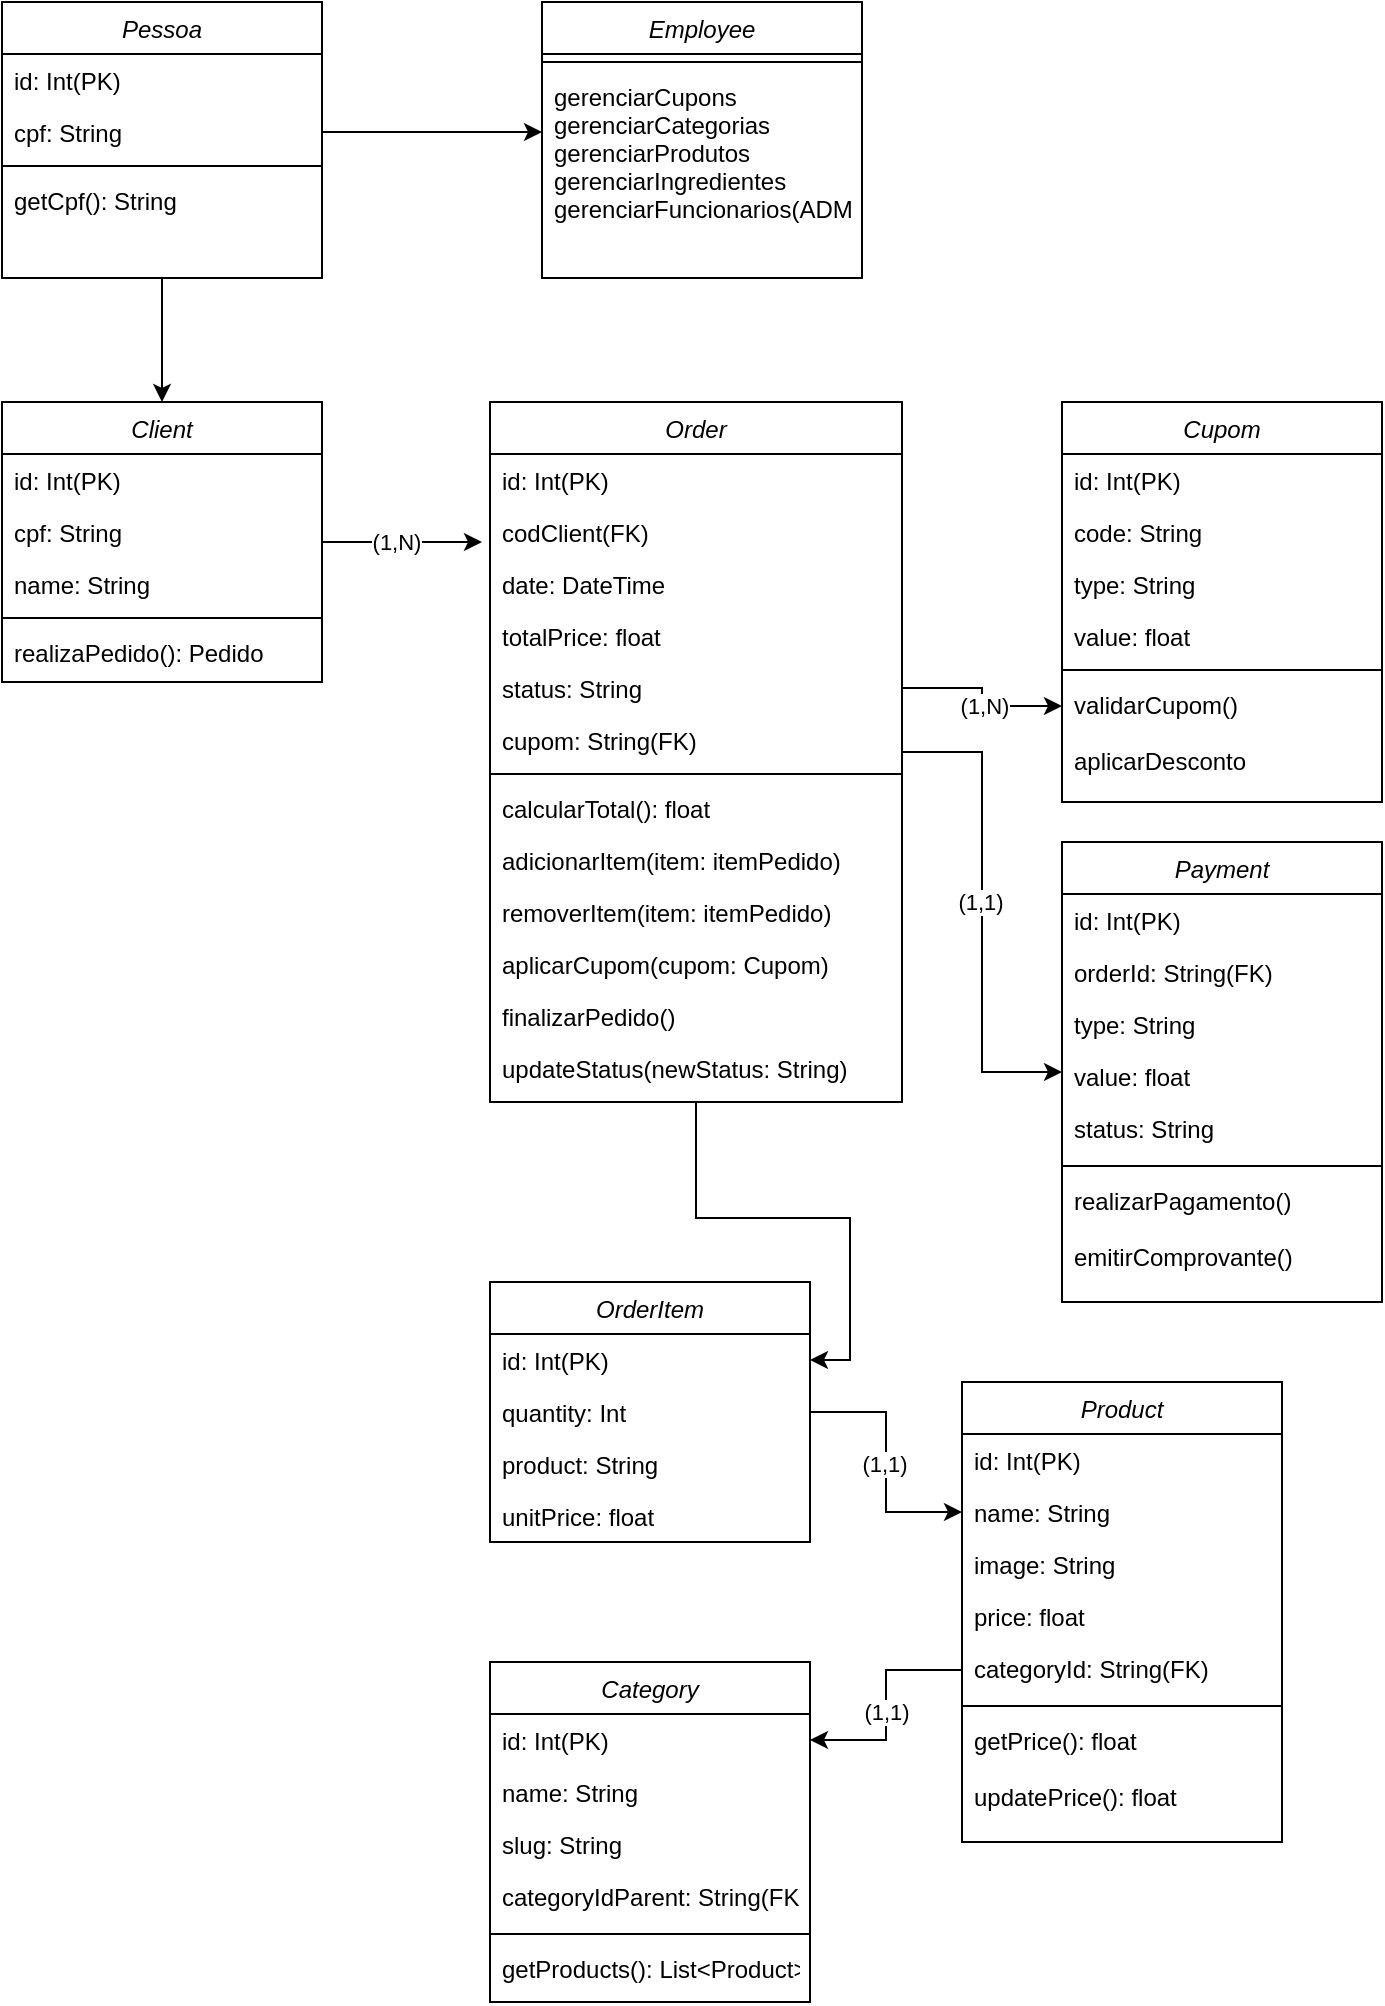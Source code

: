 <mxfile version="28.0.4">
  <diagram id="C5RBs43oDa-KdzZeNtuy" name="Page-1">
    <mxGraphModel dx="1662" dy="968" grid="1" gridSize="10" guides="1" tooltips="1" connect="1" arrows="1" fold="1" page="1" pageScale="1" pageWidth="827" pageHeight="1169" math="0" shadow="0">
      <root>
        <mxCell id="WIyWlLk6GJQsqaUBKTNV-0" />
        <mxCell id="WIyWlLk6GJQsqaUBKTNV-1" parent="WIyWlLk6GJQsqaUBKTNV-0" />
        <mxCell id="a-cDAKakTqt-PYferiYx-20" value="" style="edgeStyle=orthogonalEdgeStyle;rounded=0;orthogonalLoop=1;jettySize=auto;html=1;" edge="1" parent="WIyWlLk6GJQsqaUBKTNV-1" source="zkfFHV4jXpPFQw0GAbJ--0" target="a-cDAKakTqt-PYferiYx-14">
          <mxGeometry relative="1" as="geometry" />
        </mxCell>
        <mxCell id="zkfFHV4jXpPFQw0GAbJ--0" value="Pessoa" style="swimlane;fontStyle=2;align=center;verticalAlign=top;childLayout=stackLayout;horizontal=1;startSize=26;horizontalStack=0;resizeParent=1;resizeLast=0;collapsible=1;marginBottom=0;rounded=0;shadow=0;strokeWidth=1;" parent="WIyWlLk6GJQsqaUBKTNV-1" vertex="1">
          <mxGeometry x="10" y="10" width="160" height="138" as="geometry">
            <mxRectangle x="230" y="140" width="160" height="26" as="alternateBounds" />
          </mxGeometry>
        </mxCell>
        <mxCell id="zkfFHV4jXpPFQw0GAbJ--1" value="id: Int(PK)" style="text;align=left;verticalAlign=top;spacingLeft=4;spacingRight=4;overflow=hidden;rotatable=0;points=[[0,0.5],[1,0.5]];portConstraint=eastwest;" parent="zkfFHV4jXpPFQw0GAbJ--0" vertex="1">
          <mxGeometry y="26" width="160" height="26" as="geometry" />
        </mxCell>
        <mxCell id="a-cDAKakTqt-PYferiYx-1" style="edgeStyle=orthogonalEdgeStyle;rounded=0;orthogonalLoop=1;jettySize=auto;html=1;" edge="1" parent="zkfFHV4jXpPFQw0GAbJ--0" source="zkfFHV4jXpPFQw0GAbJ--2">
          <mxGeometry relative="1" as="geometry">
            <mxPoint x="270" y="65.0" as="targetPoint" />
          </mxGeometry>
        </mxCell>
        <mxCell id="zkfFHV4jXpPFQw0GAbJ--2" value="cpf: String" style="text;align=left;verticalAlign=top;spacingLeft=4;spacingRight=4;overflow=hidden;rotatable=0;points=[[0,0.5],[1,0.5]];portConstraint=eastwest;rounded=0;shadow=0;html=0;" parent="zkfFHV4jXpPFQw0GAbJ--0" vertex="1">
          <mxGeometry y="52" width="160" height="26" as="geometry" />
        </mxCell>
        <mxCell id="zkfFHV4jXpPFQw0GAbJ--4" value="" style="line;html=1;strokeWidth=1;align=left;verticalAlign=middle;spacingTop=-1;spacingLeft=3;spacingRight=3;rotatable=0;labelPosition=right;points=[];portConstraint=eastwest;" parent="zkfFHV4jXpPFQw0GAbJ--0" vertex="1">
          <mxGeometry y="78" width="160" height="8" as="geometry" />
        </mxCell>
        <mxCell id="zkfFHV4jXpPFQw0GAbJ--5" value="getCpf(): String" style="text;align=left;verticalAlign=top;spacingLeft=4;spacingRight=4;overflow=hidden;rotatable=0;points=[[0,0.5],[1,0.5]];portConstraint=eastwest;" parent="zkfFHV4jXpPFQw0GAbJ--0" vertex="1">
          <mxGeometry y="86" width="160" height="26" as="geometry" />
        </mxCell>
        <mxCell id="a-cDAKakTqt-PYferiYx-3" value="Employee" style="swimlane;fontStyle=2;align=center;verticalAlign=top;childLayout=stackLayout;horizontal=1;startSize=26;horizontalStack=0;resizeParent=1;resizeLast=0;collapsible=1;marginBottom=0;rounded=0;shadow=0;strokeWidth=1;" vertex="1" parent="WIyWlLk6GJQsqaUBKTNV-1">
          <mxGeometry x="280" y="10" width="160" height="138" as="geometry">
            <mxRectangle x="230" y="140" width="160" height="26" as="alternateBounds" />
          </mxGeometry>
        </mxCell>
        <mxCell id="a-cDAKakTqt-PYferiYx-7" value="" style="line;html=1;strokeWidth=1;align=left;verticalAlign=middle;spacingTop=-1;spacingLeft=3;spacingRight=3;rotatable=0;labelPosition=right;points=[];portConstraint=eastwest;" vertex="1" parent="a-cDAKakTqt-PYferiYx-3">
          <mxGeometry y="26" width="160" height="8" as="geometry" />
        </mxCell>
        <mxCell id="a-cDAKakTqt-PYferiYx-13" value="gerenciarCupons&#xa;gerenciarCategorias&#xa;gerenciarProdutos&#xa;gerenciarIngredientes&#xa;gerenciarFuncionarios(ADM)" style="text;align=left;verticalAlign=top;spacingLeft=4;spacingRight=4;overflow=hidden;rotatable=0;points=[[0,0.5],[1,0.5]];portConstraint=eastwest;" vertex="1" parent="a-cDAKakTqt-PYferiYx-3">
          <mxGeometry y="34" width="160" height="96" as="geometry" />
        </mxCell>
        <mxCell id="a-cDAKakTqt-PYferiYx-27" style="edgeStyle=orthogonalEdgeStyle;rounded=0;orthogonalLoop=1;jettySize=auto;html=1;" edge="1" parent="WIyWlLk6GJQsqaUBKTNV-1" source="a-cDAKakTqt-PYferiYx-14">
          <mxGeometry relative="1" as="geometry">
            <mxPoint x="250" y="280" as="targetPoint" />
          </mxGeometry>
        </mxCell>
        <mxCell id="a-cDAKakTqt-PYferiYx-37" value="(1,N)" style="edgeLabel;html=1;align=center;verticalAlign=middle;resizable=0;points=[];" vertex="1" connectable="0" parent="a-cDAKakTqt-PYferiYx-27">
          <mxGeometry x="-0.081" y="1" relative="1" as="geometry">
            <mxPoint y="1" as="offset" />
          </mxGeometry>
        </mxCell>
        <mxCell id="a-cDAKakTqt-PYferiYx-14" value="Client&#xa;" style="swimlane;fontStyle=2;align=center;verticalAlign=top;childLayout=stackLayout;horizontal=1;startSize=26;horizontalStack=0;resizeParent=1;resizeLast=0;collapsible=1;marginBottom=0;rounded=0;shadow=0;strokeWidth=1;" vertex="1" parent="WIyWlLk6GJQsqaUBKTNV-1">
          <mxGeometry x="10" y="210" width="160" height="140" as="geometry">
            <mxRectangle x="230" y="140" width="160" height="26" as="alternateBounds" />
          </mxGeometry>
        </mxCell>
        <mxCell id="a-cDAKakTqt-PYferiYx-15" value="id: Int(PK)" style="text;align=left;verticalAlign=top;spacingLeft=4;spacingRight=4;overflow=hidden;rotatable=0;points=[[0,0.5],[1,0.5]];portConstraint=eastwest;" vertex="1" parent="a-cDAKakTqt-PYferiYx-14">
          <mxGeometry y="26" width="160" height="26" as="geometry" />
        </mxCell>
        <mxCell id="a-cDAKakTqt-PYferiYx-17" value="cpf: String" style="text;align=left;verticalAlign=top;spacingLeft=4;spacingRight=4;overflow=hidden;rotatable=0;points=[[0,0.5],[1,0.5]];portConstraint=eastwest;rounded=0;shadow=0;html=0;" vertex="1" parent="a-cDAKakTqt-PYferiYx-14">
          <mxGeometry y="52" width="160" height="26" as="geometry" />
        </mxCell>
        <mxCell id="a-cDAKakTqt-PYferiYx-21" value="name: String" style="text;align=left;verticalAlign=top;spacingLeft=4;spacingRight=4;overflow=hidden;rotatable=0;points=[[0,0.5],[1,0.5]];portConstraint=eastwest;rounded=0;shadow=0;html=0;" vertex="1" parent="a-cDAKakTqt-PYferiYx-14">
          <mxGeometry y="78" width="160" height="26" as="geometry" />
        </mxCell>
        <mxCell id="a-cDAKakTqt-PYferiYx-18" value="" style="line;html=1;strokeWidth=1;align=left;verticalAlign=middle;spacingTop=-1;spacingLeft=3;spacingRight=3;rotatable=0;labelPosition=right;points=[];portConstraint=eastwest;" vertex="1" parent="a-cDAKakTqt-PYferiYx-14">
          <mxGeometry y="104" width="160" height="8" as="geometry" />
        </mxCell>
        <mxCell id="a-cDAKakTqt-PYferiYx-19" value="realizaPedido(): Pedido" style="text;align=left;verticalAlign=top;spacingLeft=4;spacingRight=4;overflow=hidden;rotatable=0;points=[[0,0.5],[1,0.5]];portConstraint=eastwest;" vertex="1" parent="a-cDAKakTqt-PYferiYx-14">
          <mxGeometry y="112" width="160" height="28" as="geometry" />
        </mxCell>
        <mxCell id="a-cDAKakTqt-PYferiYx-62" value="" style="edgeStyle=orthogonalEdgeStyle;rounded=0;orthogonalLoop=1;jettySize=auto;html=1;" edge="1" parent="WIyWlLk6GJQsqaUBKTNV-1" source="a-cDAKakTqt-PYferiYx-28" target="a-cDAKakTqt-PYferiYx-54">
          <mxGeometry relative="1" as="geometry" />
        </mxCell>
        <mxCell id="a-cDAKakTqt-PYferiYx-63" value="(1,1)" style="edgeLabel;html=1;align=center;verticalAlign=middle;resizable=0;points=[];" vertex="1" connectable="0" parent="a-cDAKakTqt-PYferiYx-62">
          <mxGeometry x="-0.042" y="-1" relative="1" as="geometry">
            <mxPoint as="offset" />
          </mxGeometry>
        </mxCell>
        <mxCell id="a-cDAKakTqt-PYferiYx-75" value="" style="edgeStyle=orthogonalEdgeStyle;rounded=0;orthogonalLoop=1;jettySize=auto;html=1;" edge="1" parent="WIyWlLk6GJQsqaUBKTNV-1" source="a-cDAKakTqt-PYferiYx-28" target="a-cDAKakTqt-PYferiYx-66">
          <mxGeometry relative="1" as="geometry" />
        </mxCell>
        <mxCell id="a-cDAKakTqt-PYferiYx-28" value="Order" style="swimlane;fontStyle=2;align=center;verticalAlign=top;childLayout=stackLayout;horizontal=1;startSize=26;horizontalStack=0;resizeParent=1;resizeLast=0;collapsible=1;marginBottom=0;rounded=0;shadow=0;strokeWidth=1;" vertex="1" parent="WIyWlLk6GJQsqaUBKTNV-1">
          <mxGeometry x="254" y="210" width="206" height="350" as="geometry">
            <mxRectangle x="230" y="140" width="160" height="26" as="alternateBounds" />
          </mxGeometry>
        </mxCell>
        <mxCell id="a-cDAKakTqt-PYferiYx-29" value="id: Int(PK)" style="text;align=left;verticalAlign=top;spacingLeft=4;spacingRight=4;overflow=hidden;rotatable=0;points=[[0,0.5],[1,0.5]];portConstraint=eastwest;" vertex="1" parent="a-cDAKakTqt-PYferiYx-28">
          <mxGeometry y="26" width="206" height="26" as="geometry" />
        </mxCell>
        <mxCell id="a-cDAKakTqt-PYferiYx-30" value="codClient(FK)" style="text;align=left;verticalAlign=top;spacingLeft=4;spacingRight=4;overflow=hidden;rotatable=0;points=[[0,0.5],[1,0.5]];portConstraint=eastwest;rounded=0;shadow=0;html=0;" vertex="1" parent="a-cDAKakTqt-PYferiYx-28">
          <mxGeometry y="52" width="206" height="26" as="geometry" />
        </mxCell>
        <mxCell id="a-cDAKakTqt-PYferiYx-31" value="date: DateTime" style="text;align=left;verticalAlign=top;spacingLeft=4;spacingRight=4;overflow=hidden;rotatable=0;points=[[0,0.5],[1,0.5]];portConstraint=eastwest;rounded=0;shadow=0;html=0;" vertex="1" parent="a-cDAKakTqt-PYferiYx-28">
          <mxGeometry y="78" width="206" height="26" as="geometry" />
        </mxCell>
        <mxCell id="a-cDAKakTqt-PYferiYx-34" value="totalPrice: float" style="text;align=left;verticalAlign=top;spacingLeft=4;spacingRight=4;overflow=hidden;rotatable=0;points=[[0,0.5],[1,0.5]];portConstraint=eastwest;rounded=0;shadow=0;html=0;" vertex="1" parent="a-cDAKakTqt-PYferiYx-28">
          <mxGeometry y="104" width="206" height="26" as="geometry" />
        </mxCell>
        <mxCell id="a-cDAKakTqt-PYferiYx-35" value="status: String" style="text;align=left;verticalAlign=top;spacingLeft=4;spacingRight=4;overflow=hidden;rotatable=0;points=[[0,0.5],[1,0.5]];portConstraint=eastwest;rounded=0;shadow=0;html=0;" vertex="1" parent="a-cDAKakTqt-PYferiYx-28">
          <mxGeometry y="130" width="206" height="26" as="geometry" />
        </mxCell>
        <mxCell id="a-cDAKakTqt-PYferiYx-36" value="cupom: String(FK)" style="text;align=left;verticalAlign=top;spacingLeft=4;spacingRight=4;overflow=hidden;rotatable=0;points=[[0,0.5],[1,0.5]];portConstraint=eastwest;rounded=0;shadow=0;html=0;" vertex="1" parent="a-cDAKakTqt-PYferiYx-28">
          <mxGeometry y="156" width="206" height="26" as="geometry" />
        </mxCell>
        <mxCell id="a-cDAKakTqt-PYferiYx-32" value="" style="line;html=1;strokeWidth=1;align=left;verticalAlign=middle;spacingTop=-1;spacingLeft=3;spacingRight=3;rotatable=0;labelPosition=right;points=[];portConstraint=eastwest;" vertex="1" parent="a-cDAKakTqt-PYferiYx-28">
          <mxGeometry y="182" width="206" height="8" as="geometry" />
        </mxCell>
        <mxCell id="a-cDAKakTqt-PYferiYx-38" value="calcularTotal(): float" style="text;align=left;verticalAlign=top;spacingLeft=4;spacingRight=4;overflow=hidden;rotatable=0;points=[[0,0.5],[1,0.5]];portConstraint=eastwest;" vertex="1" parent="a-cDAKakTqt-PYferiYx-28">
          <mxGeometry y="190" width="206" height="26" as="geometry" />
        </mxCell>
        <mxCell id="a-cDAKakTqt-PYferiYx-39" value="adicionarItem(item: itemPedido)" style="text;align=left;verticalAlign=top;spacingLeft=4;spacingRight=4;overflow=hidden;rotatable=0;points=[[0,0.5],[1,0.5]];portConstraint=eastwest;" vertex="1" parent="a-cDAKakTqt-PYferiYx-28">
          <mxGeometry y="216" width="206" height="26" as="geometry" />
        </mxCell>
        <mxCell id="a-cDAKakTqt-PYferiYx-40" value="removerItem(item: itemPedido)" style="text;align=left;verticalAlign=top;spacingLeft=4;spacingRight=4;overflow=hidden;rotatable=0;points=[[0,0.5],[1,0.5]];portConstraint=eastwest;" vertex="1" parent="a-cDAKakTqt-PYferiYx-28">
          <mxGeometry y="242" width="206" height="26" as="geometry" />
        </mxCell>
        <mxCell id="a-cDAKakTqt-PYferiYx-41" value="aplicarCupom(cupom: Cupom)" style="text;align=left;verticalAlign=top;spacingLeft=4;spacingRight=4;overflow=hidden;rotatable=0;points=[[0,0.5],[1,0.5]];portConstraint=eastwest;" vertex="1" parent="a-cDAKakTqt-PYferiYx-28">
          <mxGeometry y="268" width="206" height="26" as="geometry" />
        </mxCell>
        <mxCell id="a-cDAKakTqt-PYferiYx-42" value="finalizarPedido()" style="text;align=left;verticalAlign=top;spacingLeft=4;spacingRight=4;overflow=hidden;rotatable=0;points=[[0,0.5],[1,0.5]];portConstraint=eastwest;" vertex="1" parent="a-cDAKakTqt-PYferiYx-28">
          <mxGeometry y="294" width="206" height="26" as="geometry" />
        </mxCell>
        <mxCell id="a-cDAKakTqt-PYferiYx-43" value="updateStatus(newStatus: String)" style="text;align=left;verticalAlign=top;spacingLeft=4;spacingRight=4;overflow=hidden;rotatable=0;points=[[0,0.5],[1,0.5]];portConstraint=eastwest;" vertex="1" parent="a-cDAKakTqt-PYferiYx-28">
          <mxGeometry y="320" width="206" height="26" as="geometry" />
        </mxCell>
        <mxCell id="a-cDAKakTqt-PYferiYx-44" value="Cupom" style="swimlane;fontStyle=2;align=center;verticalAlign=top;childLayout=stackLayout;horizontal=1;startSize=26;horizontalStack=0;resizeParent=1;resizeLast=0;collapsible=1;marginBottom=0;rounded=0;shadow=0;strokeWidth=1;" vertex="1" parent="WIyWlLk6GJQsqaUBKTNV-1">
          <mxGeometry x="540" y="210" width="160" height="200" as="geometry">
            <mxRectangle x="230" y="140" width="160" height="26" as="alternateBounds" />
          </mxGeometry>
        </mxCell>
        <mxCell id="a-cDAKakTqt-PYferiYx-45" value="id: Int(PK)" style="text;align=left;verticalAlign=top;spacingLeft=4;spacingRight=4;overflow=hidden;rotatable=0;points=[[0,0.5],[1,0.5]];portConstraint=eastwest;" vertex="1" parent="a-cDAKakTqt-PYferiYx-44">
          <mxGeometry y="26" width="160" height="26" as="geometry" />
        </mxCell>
        <mxCell id="a-cDAKakTqt-PYferiYx-46" value="code: String" style="text;align=left;verticalAlign=top;spacingLeft=4;spacingRight=4;overflow=hidden;rotatable=0;points=[[0,0.5],[1,0.5]];portConstraint=eastwest;rounded=0;shadow=0;html=0;" vertex="1" parent="a-cDAKakTqt-PYferiYx-44">
          <mxGeometry y="52" width="160" height="26" as="geometry" />
        </mxCell>
        <mxCell id="a-cDAKakTqt-PYferiYx-47" value="type: String" style="text;align=left;verticalAlign=top;spacingLeft=4;spacingRight=4;overflow=hidden;rotatable=0;points=[[0,0.5],[1,0.5]];portConstraint=eastwest;rounded=0;shadow=0;html=0;" vertex="1" parent="a-cDAKakTqt-PYferiYx-44">
          <mxGeometry y="78" width="160" height="26" as="geometry" />
        </mxCell>
        <mxCell id="a-cDAKakTqt-PYferiYx-52" value="value: float" style="text;align=left;verticalAlign=top;spacingLeft=4;spacingRight=4;overflow=hidden;rotatable=0;points=[[0,0.5],[1,0.5]];portConstraint=eastwest;rounded=0;shadow=0;html=0;" vertex="1" parent="a-cDAKakTqt-PYferiYx-44">
          <mxGeometry y="104" width="160" height="26" as="geometry" />
        </mxCell>
        <mxCell id="a-cDAKakTqt-PYferiYx-48" value="" style="line;html=1;strokeWidth=1;align=left;verticalAlign=middle;spacingTop=-1;spacingLeft=3;spacingRight=3;rotatable=0;labelPosition=right;points=[];portConstraint=eastwest;" vertex="1" parent="a-cDAKakTqt-PYferiYx-44">
          <mxGeometry y="130" width="160" height="8" as="geometry" />
        </mxCell>
        <mxCell id="a-cDAKakTqt-PYferiYx-49" value="validarCupom()" style="text;align=left;verticalAlign=top;spacingLeft=4;spacingRight=4;overflow=hidden;rotatable=0;points=[[0,0.5],[1,0.5]];portConstraint=eastwest;" vertex="1" parent="a-cDAKakTqt-PYferiYx-44">
          <mxGeometry y="138" width="160" height="28" as="geometry" />
        </mxCell>
        <mxCell id="a-cDAKakTqt-PYferiYx-53" value="aplicarDesconto" style="text;align=left;verticalAlign=top;spacingLeft=4;spacingRight=4;overflow=hidden;rotatable=0;points=[[0,0.5],[1,0.5]];portConstraint=eastwest;" vertex="1" parent="a-cDAKakTqt-PYferiYx-44">
          <mxGeometry y="166" width="160" height="28" as="geometry" />
        </mxCell>
        <mxCell id="a-cDAKakTqt-PYferiYx-50" value="" style="edgeStyle=orthogonalEdgeStyle;rounded=0;orthogonalLoop=1;jettySize=auto;html=1;" edge="1" parent="WIyWlLk6GJQsqaUBKTNV-1" source="a-cDAKakTqt-PYferiYx-35" target="a-cDAKakTqt-PYferiYx-49">
          <mxGeometry relative="1" as="geometry" />
        </mxCell>
        <mxCell id="a-cDAKakTqt-PYferiYx-51" value="(1,N)" style="edgeLabel;html=1;align=center;verticalAlign=middle;resizable=0;points=[];" vertex="1" connectable="0" parent="a-cDAKakTqt-PYferiYx-50">
          <mxGeometry x="0.086" y="1" relative="1" as="geometry">
            <mxPoint as="offset" />
          </mxGeometry>
        </mxCell>
        <mxCell id="a-cDAKakTqt-PYferiYx-54" value="Payment" style="swimlane;fontStyle=2;align=center;verticalAlign=top;childLayout=stackLayout;horizontal=1;startSize=26;horizontalStack=0;resizeParent=1;resizeLast=0;collapsible=1;marginBottom=0;rounded=0;shadow=0;strokeWidth=1;" vertex="1" parent="WIyWlLk6GJQsqaUBKTNV-1">
          <mxGeometry x="540" y="430" width="160" height="230" as="geometry">
            <mxRectangle x="230" y="140" width="160" height="26" as="alternateBounds" />
          </mxGeometry>
        </mxCell>
        <mxCell id="a-cDAKakTqt-PYferiYx-55" value="id: Int(PK)" style="text;align=left;verticalAlign=top;spacingLeft=4;spacingRight=4;overflow=hidden;rotatable=0;points=[[0,0.5],[1,0.5]];portConstraint=eastwest;" vertex="1" parent="a-cDAKakTqt-PYferiYx-54">
          <mxGeometry y="26" width="160" height="26" as="geometry" />
        </mxCell>
        <mxCell id="a-cDAKakTqt-PYferiYx-56" value="orderId: String(FK)" style="text;align=left;verticalAlign=top;spacingLeft=4;spacingRight=4;overflow=hidden;rotatable=0;points=[[0,0.5],[1,0.5]];portConstraint=eastwest;rounded=0;shadow=0;html=0;" vertex="1" parent="a-cDAKakTqt-PYferiYx-54">
          <mxGeometry y="52" width="160" height="26" as="geometry" />
        </mxCell>
        <mxCell id="a-cDAKakTqt-PYferiYx-57" value="type: String" style="text;align=left;verticalAlign=top;spacingLeft=4;spacingRight=4;overflow=hidden;rotatable=0;points=[[0,0.5],[1,0.5]];portConstraint=eastwest;rounded=0;shadow=0;html=0;" vertex="1" parent="a-cDAKakTqt-PYferiYx-54">
          <mxGeometry y="78" width="160" height="26" as="geometry" />
        </mxCell>
        <mxCell id="a-cDAKakTqt-PYferiYx-58" value="value: float" style="text;align=left;verticalAlign=top;spacingLeft=4;spacingRight=4;overflow=hidden;rotatable=0;points=[[0,0.5],[1,0.5]];portConstraint=eastwest;rounded=0;shadow=0;html=0;" vertex="1" parent="a-cDAKakTqt-PYferiYx-54">
          <mxGeometry y="104" width="160" height="26" as="geometry" />
        </mxCell>
        <mxCell id="a-cDAKakTqt-PYferiYx-60" value="status: String" style="text;align=left;verticalAlign=top;spacingLeft=4;spacingRight=4;overflow=hidden;rotatable=0;points=[[0,0.5],[1,0.5]];portConstraint=eastwest;" vertex="1" parent="a-cDAKakTqt-PYferiYx-54">
          <mxGeometry y="130" width="160" height="28" as="geometry" />
        </mxCell>
        <mxCell id="a-cDAKakTqt-PYferiYx-59" value="" style="line;html=1;strokeWidth=1;align=left;verticalAlign=middle;spacingTop=-1;spacingLeft=3;spacingRight=3;rotatable=0;labelPosition=right;points=[];portConstraint=eastwest;" vertex="1" parent="a-cDAKakTqt-PYferiYx-54">
          <mxGeometry y="158" width="160" height="8" as="geometry" />
        </mxCell>
        <mxCell id="a-cDAKakTqt-PYferiYx-61" value="realizarPagamento()" style="text;align=left;verticalAlign=top;spacingLeft=4;spacingRight=4;overflow=hidden;rotatable=0;points=[[0,0.5],[1,0.5]];portConstraint=eastwest;" vertex="1" parent="a-cDAKakTqt-PYferiYx-54">
          <mxGeometry y="166" width="160" height="28" as="geometry" />
        </mxCell>
        <mxCell id="a-cDAKakTqt-PYferiYx-64" value="emitirComprovante()" style="text;align=left;verticalAlign=top;spacingLeft=4;spacingRight=4;overflow=hidden;rotatable=0;points=[[0,0.5],[1,0.5]];portConstraint=eastwest;" vertex="1" parent="a-cDAKakTqt-PYferiYx-54">
          <mxGeometry y="194" width="160" height="28" as="geometry" />
        </mxCell>
        <mxCell id="a-cDAKakTqt-PYferiYx-86" value="" style="edgeStyle=orthogonalEdgeStyle;rounded=0;orthogonalLoop=1;jettySize=auto;html=1;" edge="1" parent="WIyWlLk6GJQsqaUBKTNV-1" source="a-cDAKakTqt-PYferiYx-65" target="a-cDAKakTqt-PYferiYx-79">
          <mxGeometry relative="1" as="geometry" />
        </mxCell>
        <mxCell id="a-cDAKakTqt-PYferiYx-88" value="(1,1)" style="edgeLabel;html=1;align=center;verticalAlign=middle;resizable=0;points=[];" vertex="1" connectable="0" parent="a-cDAKakTqt-PYferiYx-86">
          <mxGeometry x="0.005" y="-1" relative="1" as="geometry">
            <mxPoint as="offset" />
          </mxGeometry>
        </mxCell>
        <mxCell id="a-cDAKakTqt-PYferiYx-65" value="OrderItem" style="swimlane;fontStyle=2;align=center;verticalAlign=top;childLayout=stackLayout;horizontal=1;startSize=26;horizontalStack=0;resizeParent=1;resizeLast=0;collapsible=1;marginBottom=0;rounded=0;shadow=0;strokeWidth=1;" vertex="1" parent="WIyWlLk6GJQsqaUBKTNV-1">
          <mxGeometry x="254" y="650" width="160" height="130" as="geometry">
            <mxRectangle x="230" y="140" width="160" height="26" as="alternateBounds" />
          </mxGeometry>
        </mxCell>
        <mxCell id="a-cDAKakTqt-PYferiYx-66" value="id: Int(PK)" style="text;align=left;verticalAlign=top;spacingLeft=4;spacingRight=4;overflow=hidden;rotatable=0;points=[[0,0.5],[1,0.5]];portConstraint=eastwest;" vertex="1" parent="a-cDAKakTqt-PYferiYx-65">
          <mxGeometry y="26" width="160" height="26" as="geometry" />
        </mxCell>
        <mxCell id="a-cDAKakTqt-PYferiYx-67" value="quantity: Int" style="text;align=left;verticalAlign=top;spacingLeft=4;spacingRight=4;overflow=hidden;rotatable=0;points=[[0,0.5],[1,0.5]];portConstraint=eastwest;rounded=0;shadow=0;html=0;" vertex="1" parent="a-cDAKakTqt-PYferiYx-65">
          <mxGeometry y="52" width="160" height="26" as="geometry" />
        </mxCell>
        <mxCell id="a-cDAKakTqt-PYferiYx-68" value="product: String" style="text;align=left;verticalAlign=top;spacingLeft=4;spacingRight=4;overflow=hidden;rotatable=0;points=[[0,0.5],[1,0.5]];portConstraint=eastwest;rounded=0;shadow=0;html=0;" vertex="1" parent="a-cDAKakTqt-PYferiYx-65">
          <mxGeometry y="78" width="160" height="26" as="geometry" />
        </mxCell>
        <mxCell id="a-cDAKakTqt-PYferiYx-69" value="unitPrice: float" style="text;align=left;verticalAlign=top;spacingLeft=4;spacingRight=4;overflow=hidden;rotatable=0;points=[[0,0.5],[1,0.5]];portConstraint=eastwest;rounded=0;shadow=0;html=0;" vertex="1" parent="a-cDAKakTqt-PYferiYx-65">
          <mxGeometry y="104" width="160" height="26" as="geometry" />
        </mxCell>
        <mxCell id="a-cDAKakTqt-PYferiYx-77" value="Product" style="swimlane;fontStyle=2;align=center;verticalAlign=top;childLayout=stackLayout;horizontal=1;startSize=26;horizontalStack=0;resizeParent=1;resizeLast=0;collapsible=1;marginBottom=0;rounded=0;shadow=0;strokeWidth=1;" vertex="1" parent="WIyWlLk6GJQsqaUBKTNV-1">
          <mxGeometry x="490" y="700" width="160" height="230" as="geometry">
            <mxRectangle x="230" y="140" width="160" height="26" as="alternateBounds" />
          </mxGeometry>
        </mxCell>
        <mxCell id="a-cDAKakTqt-PYferiYx-78" value="id: Int(PK)" style="text;align=left;verticalAlign=top;spacingLeft=4;spacingRight=4;overflow=hidden;rotatable=0;points=[[0,0.5],[1,0.5]];portConstraint=eastwest;" vertex="1" parent="a-cDAKakTqt-PYferiYx-77">
          <mxGeometry y="26" width="160" height="26" as="geometry" />
        </mxCell>
        <mxCell id="a-cDAKakTqt-PYferiYx-79" value="name: String" style="text;align=left;verticalAlign=top;spacingLeft=4;spacingRight=4;overflow=hidden;rotatable=0;points=[[0,0.5],[1,0.5]];portConstraint=eastwest;rounded=0;shadow=0;html=0;" vertex="1" parent="a-cDAKakTqt-PYferiYx-77">
          <mxGeometry y="52" width="160" height="26" as="geometry" />
        </mxCell>
        <mxCell id="a-cDAKakTqt-PYferiYx-80" value="image: String" style="text;align=left;verticalAlign=top;spacingLeft=4;spacingRight=4;overflow=hidden;rotatable=0;points=[[0,0.5],[1,0.5]];portConstraint=eastwest;rounded=0;shadow=0;html=0;" vertex="1" parent="a-cDAKakTqt-PYferiYx-77">
          <mxGeometry y="78" width="160" height="26" as="geometry" />
        </mxCell>
        <mxCell id="a-cDAKakTqt-PYferiYx-81" value="price: float" style="text;align=left;verticalAlign=top;spacingLeft=4;spacingRight=4;overflow=hidden;rotatable=0;points=[[0,0.5],[1,0.5]];portConstraint=eastwest;rounded=0;shadow=0;html=0;" vertex="1" parent="a-cDAKakTqt-PYferiYx-77">
          <mxGeometry y="104" width="160" height="26" as="geometry" />
        </mxCell>
        <mxCell id="a-cDAKakTqt-PYferiYx-82" value="categoryId: String(FK)" style="text;align=left;verticalAlign=top;spacingLeft=4;spacingRight=4;overflow=hidden;rotatable=0;points=[[0,0.5],[1,0.5]];portConstraint=eastwest;" vertex="1" parent="a-cDAKakTqt-PYferiYx-77">
          <mxGeometry y="130" width="160" height="28" as="geometry" />
        </mxCell>
        <mxCell id="a-cDAKakTqt-PYferiYx-83" value="" style="line;html=1;strokeWidth=1;align=left;verticalAlign=middle;spacingTop=-1;spacingLeft=3;spacingRight=3;rotatable=0;labelPosition=right;points=[];portConstraint=eastwest;" vertex="1" parent="a-cDAKakTqt-PYferiYx-77">
          <mxGeometry y="158" width="160" height="8" as="geometry" />
        </mxCell>
        <mxCell id="a-cDAKakTqt-PYferiYx-84" value="getPrice(): float" style="text;align=left;verticalAlign=top;spacingLeft=4;spacingRight=4;overflow=hidden;rotatable=0;points=[[0,0.5],[1,0.5]];portConstraint=eastwest;" vertex="1" parent="a-cDAKakTqt-PYferiYx-77">
          <mxGeometry y="166" width="160" height="28" as="geometry" />
        </mxCell>
        <mxCell id="a-cDAKakTqt-PYferiYx-85" value="updatePrice(): float" style="text;align=left;verticalAlign=top;spacingLeft=4;spacingRight=4;overflow=hidden;rotatable=0;points=[[0,0.5],[1,0.5]];portConstraint=eastwest;" vertex="1" parent="a-cDAKakTqt-PYferiYx-77">
          <mxGeometry y="194" width="160" height="28" as="geometry" />
        </mxCell>
        <mxCell id="a-cDAKakTqt-PYferiYx-89" value="Category" style="swimlane;fontStyle=2;align=center;verticalAlign=top;childLayout=stackLayout;horizontal=1;startSize=26;horizontalStack=0;resizeParent=1;resizeLast=0;collapsible=1;marginBottom=0;rounded=0;shadow=0;strokeWidth=1;" vertex="1" parent="WIyWlLk6GJQsqaUBKTNV-1">
          <mxGeometry x="254" y="840" width="160" height="170" as="geometry">
            <mxRectangle x="230" y="140" width="160" height="26" as="alternateBounds" />
          </mxGeometry>
        </mxCell>
        <mxCell id="a-cDAKakTqt-PYferiYx-90" value="id: Int(PK)" style="text;align=left;verticalAlign=top;spacingLeft=4;spacingRight=4;overflow=hidden;rotatable=0;points=[[0,0.5],[1,0.5]];portConstraint=eastwest;" vertex="1" parent="a-cDAKakTqt-PYferiYx-89">
          <mxGeometry y="26" width="160" height="26" as="geometry" />
        </mxCell>
        <mxCell id="a-cDAKakTqt-PYferiYx-91" value="name: String" style="text;align=left;verticalAlign=top;spacingLeft=4;spacingRight=4;overflow=hidden;rotatable=0;points=[[0,0.5],[1,0.5]];portConstraint=eastwest;rounded=0;shadow=0;html=0;" vertex="1" parent="a-cDAKakTqt-PYferiYx-89">
          <mxGeometry y="52" width="160" height="26" as="geometry" />
        </mxCell>
        <mxCell id="a-cDAKakTqt-PYferiYx-92" value="slug: String" style="text;align=left;verticalAlign=top;spacingLeft=4;spacingRight=4;overflow=hidden;rotatable=0;points=[[0,0.5],[1,0.5]];portConstraint=eastwest;rounded=0;shadow=0;html=0;" vertex="1" parent="a-cDAKakTqt-PYferiYx-89">
          <mxGeometry y="78" width="160" height="26" as="geometry" />
        </mxCell>
        <mxCell id="a-cDAKakTqt-PYferiYx-94" value="categoryIdParent: String(FK)" style="text;align=left;verticalAlign=top;spacingLeft=4;spacingRight=4;overflow=hidden;rotatable=0;points=[[0,0.5],[1,0.5]];portConstraint=eastwest;" vertex="1" parent="a-cDAKakTqt-PYferiYx-89">
          <mxGeometry y="104" width="160" height="28" as="geometry" />
        </mxCell>
        <mxCell id="a-cDAKakTqt-PYferiYx-95" value="" style="line;html=1;strokeWidth=1;align=left;verticalAlign=middle;spacingTop=-1;spacingLeft=3;spacingRight=3;rotatable=0;labelPosition=right;points=[];portConstraint=eastwest;" vertex="1" parent="a-cDAKakTqt-PYferiYx-89">
          <mxGeometry y="132" width="160" height="8" as="geometry" />
        </mxCell>
        <mxCell id="a-cDAKakTqt-PYferiYx-96" value="getProducts(): List&lt;Product&gt;" style="text;align=left;verticalAlign=top;spacingLeft=4;spacingRight=4;overflow=hidden;rotatable=0;points=[[0,0.5],[1,0.5]];portConstraint=eastwest;" vertex="1" parent="a-cDAKakTqt-PYferiYx-89">
          <mxGeometry y="140" width="160" height="28" as="geometry" />
        </mxCell>
        <mxCell id="a-cDAKakTqt-PYferiYx-98" value="" style="edgeStyle=orthogonalEdgeStyle;rounded=0;orthogonalLoop=1;jettySize=auto;html=1;" edge="1" parent="WIyWlLk6GJQsqaUBKTNV-1" source="a-cDAKakTqt-PYferiYx-82" target="a-cDAKakTqt-PYferiYx-90">
          <mxGeometry relative="1" as="geometry" />
        </mxCell>
        <mxCell id="a-cDAKakTqt-PYferiYx-99" value="(1,1)" style="edgeLabel;html=1;align=center;verticalAlign=middle;resizable=0;points=[];" vertex="1" connectable="0" parent="a-cDAKakTqt-PYferiYx-98">
          <mxGeometry x="0.054" relative="1" as="geometry">
            <mxPoint as="offset" />
          </mxGeometry>
        </mxCell>
      </root>
    </mxGraphModel>
  </diagram>
</mxfile>
